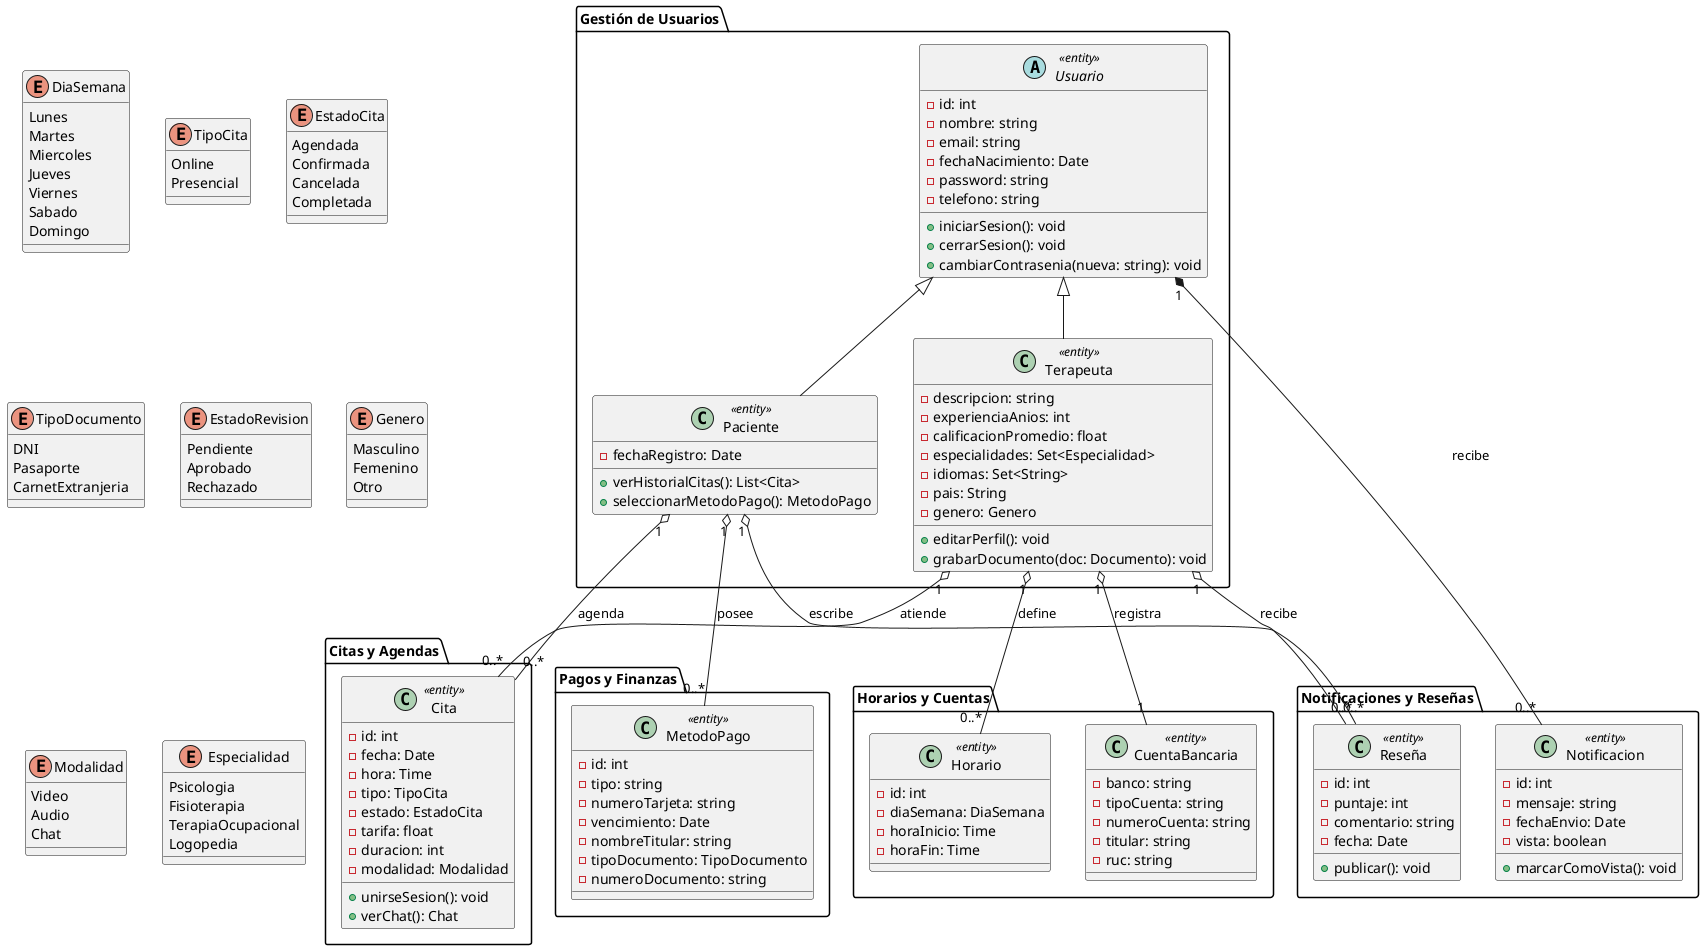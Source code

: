 @startuml DIAGRAMA DE CLASES - VERSIÓN 02

' === Definición de Enums ===

enum DiaSemana {
    Lunes
    Martes
    Miercoles
    Jueves
    Viernes
    Sabado
    Domingo
}

enum TipoCita {
    Online
    Presencial
}

enum EstadoCita {
    Agendada
    Confirmada
    Cancelada
    Completada
}

enum TipoDocumento {
    DNI
    Pasaporte
    CarnetExtranjeria
}

enum EstadoRevision {
    Pendiente
    Aprobado
    Rechazado
}

enum Genero {
    Masculino
    Femenino
    Otro
}

enum Modalidad {
    Video
    Audio
    Chat
}

enum Especialidad {
    Psicologia
    Fisioterapia
    TerapiaOcupacional
    Logopedia
}

' === Paquetes y Clases ===
package "Gestión de Usuarios" {
  abstract class Usuario <<entity>> {
      - id: int
      - nombre: string
      - email: string
      - fechaNacimiento: Date
      - password: string
      - telefono: string

      + iniciarSesion(): void
      + cerrarSesion(): void
      + cambiarContrasenia(nueva: string): void
  }

  class Paciente <<entity>> {
      - fechaRegistro: Date

      + verHistorialCitas(): List<Cita>
      + seleccionarMetodoPago(): MetodoPago
  }

  class Terapeuta <<entity>> {
      - descripcion: string
      - experienciaAnios: int
      - calificacionPromedio: float
      - especialidades: Set<Especialidad>
      - idiomas: Set<String>
      - pais: String
      - genero: Genero

      + editarPerfil(): void
      + grabarDocumento(doc: Documento): void
  }

  Usuario <|-- Paciente
  Usuario <|-- Terapeuta
}

package "Citas y Agendas" {
  class Cita <<entity>> {
      - id: int
      - fecha: Date
      - hora: Time
      - tipo: TipoCita
      - estado: EstadoCita
      - tarifa: float
      - duracion: int
      - modalidad: Modalidad

      + unirseSesion(): void
      + verChat(): Chat
  }

  Paciente "1" o-- "0..*" Cita    : agenda
  Terapeuta "1" o-- "0..*" Cita   : atiende
}

package "Notificaciones y Reseñas" {
  class Notificacion <<entity>> {
      - id: int
      - mensaje: string
      - fechaEnvio: Date
      - vista: boolean

      + marcarComoVista(): void
  }
  Usuario "1" *-- "0..*" Notificacion : recibe

  class Reseña <<entity>> {
      - id: int
      - puntaje: int
      - comentario: string
      - fecha: Date

      + publicar(): void
  }
  Paciente "1" o-- "0..*" Reseña    : escribe
  Terapeuta "1" o-- "0..*" Reseña   : recibe
}

package "Pagos y Finanzas" {
  class MetodoPago <<entity>> {
      - id: int
      - tipo: string
      - numeroTarjeta: string
      - vencimiento: Date
      - nombreTitular: string
      - tipoDocumento: TipoDocumento
      - numeroDocumento: string
  }
  Paciente "1" o-- "0..*" MetodoPago : posee
}

package "Horarios y Cuentas" {
  class Horario <<entity>> {
      - id: int
      - diaSemana: DiaSemana
      - horaInicio: Time
      - horaFin: Time
  }
  Terapeuta "1" o-- "0..*" Horario : define

  class CuentaBancaria <<entity>> {
      - banco: string
      - tipoCuenta: string
      - numeroCuenta: string
      - titular: string
      - ruc: string
  }
  Terapeuta "1" o-- "1" CuentaBancaria : registra
}
@enduml
